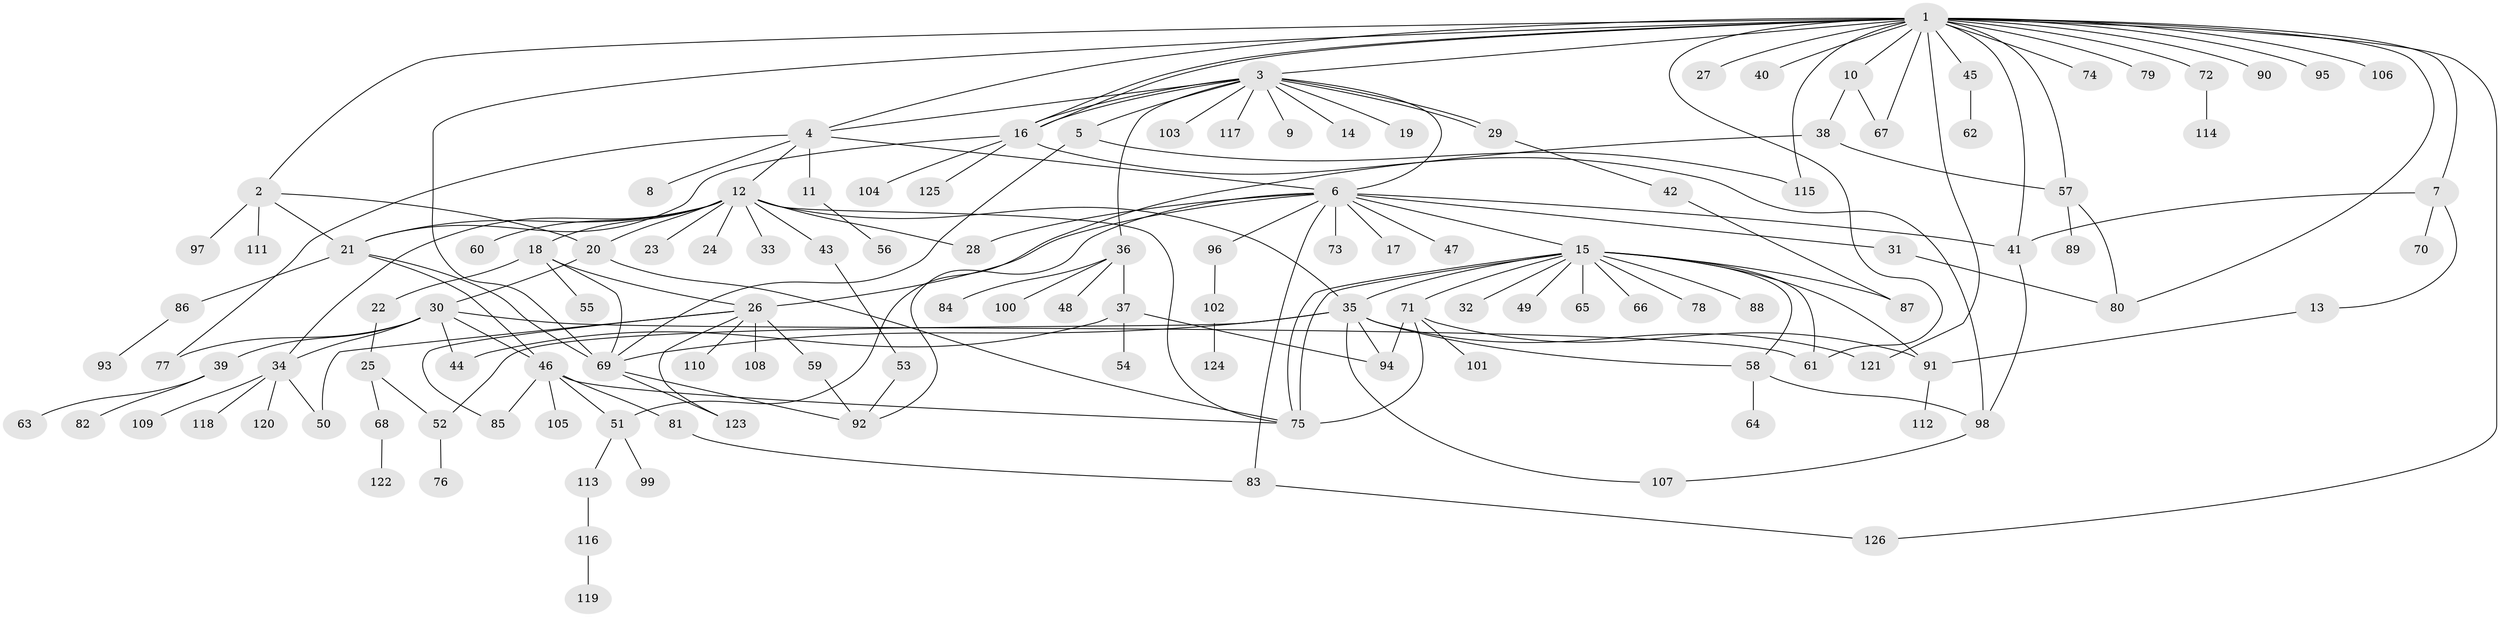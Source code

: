 // Generated by graph-tools (version 1.1) at 2025/11/02/27/25 16:11:13]
// undirected, 126 vertices, 179 edges
graph export_dot {
graph [start="1"]
  node [color=gray90,style=filled];
  1;
  2;
  3;
  4;
  5;
  6;
  7;
  8;
  9;
  10;
  11;
  12;
  13;
  14;
  15;
  16;
  17;
  18;
  19;
  20;
  21;
  22;
  23;
  24;
  25;
  26;
  27;
  28;
  29;
  30;
  31;
  32;
  33;
  34;
  35;
  36;
  37;
  38;
  39;
  40;
  41;
  42;
  43;
  44;
  45;
  46;
  47;
  48;
  49;
  50;
  51;
  52;
  53;
  54;
  55;
  56;
  57;
  58;
  59;
  60;
  61;
  62;
  63;
  64;
  65;
  66;
  67;
  68;
  69;
  70;
  71;
  72;
  73;
  74;
  75;
  76;
  77;
  78;
  79;
  80;
  81;
  82;
  83;
  84;
  85;
  86;
  87;
  88;
  89;
  90;
  91;
  92;
  93;
  94;
  95;
  96;
  97;
  98;
  99;
  100;
  101;
  102;
  103;
  104;
  105;
  106;
  107;
  108;
  109;
  110;
  111;
  112;
  113;
  114;
  115;
  116;
  117;
  118;
  119;
  120;
  121;
  122;
  123;
  124;
  125;
  126;
  1 -- 2;
  1 -- 3;
  1 -- 4;
  1 -- 7;
  1 -- 10;
  1 -- 16;
  1 -- 16;
  1 -- 27;
  1 -- 40;
  1 -- 41;
  1 -- 45;
  1 -- 57;
  1 -- 61;
  1 -- 67;
  1 -- 69;
  1 -- 72;
  1 -- 74;
  1 -- 79;
  1 -- 80;
  1 -- 90;
  1 -- 95;
  1 -- 106;
  1 -- 115;
  1 -- 121;
  1 -- 126;
  2 -- 20;
  2 -- 21;
  2 -- 97;
  2 -- 111;
  3 -- 4;
  3 -- 5;
  3 -- 6;
  3 -- 9;
  3 -- 14;
  3 -- 16;
  3 -- 16;
  3 -- 19;
  3 -- 29;
  3 -- 29;
  3 -- 36;
  3 -- 103;
  3 -- 117;
  4 -- 6;
  4 -- 8;
  4 -- 11;
  4 -- 12;
  4 -- 77;
  5 -- 69;
  5 -- 115;
  6 -- 15;
  6 -- 17;
  6 -- 26;
  6 -- 28;
  6 -- 31;
  6 -- 41;
  6 -- 47;
  6 -- 73;
  6 -- 83;
  6 -- 92;
  6 -- 96;
  7 -- 13;
  7 -- 41;
  7 -- 70;
  10 -- 38;
  10 -- 67;
  11 -- 56;
  12 -- 18;
  12 -- 20;
  12 -- 21;
  12 -- 23;
  12 -- 24;
  12 -- 28;
  12 -- 33;
  12 -- 34;
  12 -- 35;
  12 -- 43;
  12 -- 60;
  12 -- 75;
  13 -- 91;
  15 -- 32;
  15 -- 35;
  15 -- 49;
  15 -- 58;
  15 -- 61;
  15 -- 65;
  15 -- 66;
  15 -- 71;
  15 -- 75;
  15 -- 75;
  15 -- 78;
  15 -- 87;
  15 -- 88;
  15 -- 91;
  16 -- 21;
  16 -- 98;
  16 -- 104;
  16 -- 125;
  18 -- 22;
  18 -- 26;
  18 -- 55;
  18 -- 69;
  20 -- 30;
  20 -- 75;
  21 -- 46;
  21 -- 69;
  21 -- 86;
  22 -- 25;
  25 -- 52;
  25 -- 68;
  26 -- 50;
  26 -- 59;
  26 -- 85;
  26 -- 108;
  26 -- 110;
  26 -- 123;
  29 -- 42;
  30 -- 34;
  30 -- 39;
  30 -- 44;
  30 -- 46;
  30 -- 61;
  30 -- 77;
  31 -- 80;
  34 -- 50;
  34 -- 109;
  34 -- 118;
  34 -- 120;
  35 -- 52;
  35 -- 58;
  35 -- 69;
  35 -- 94;
  35 -- 107;
  35 -- 121;
  36 -- 37;
  36 -- 48;
  36 -- 84;
  36 -- 100;
  37 -- 44;
  37 -- 54;
  37 -- 94;
  38 -- 51;
  38 -- 57;
  39 -- 63;
  39 -- 82;
  41 -- 98;
  42 -- 87;
  43 -- 53;
  45 -- 62;
  46 -- 51;
  46 -- 75;
  46 -- 81;
  46 -- 85;
  46 -- 105;
  51 -- 99;
  51 -- 113;
  52 -- 76;
  53 -- 92;
  57 -- 80;
  57 -- 89;
  58 -- 64;
  58 -- 98;
  59 -- 92;
  68 -- 122;
  69 -- 92;
  69 -- 123;
  71 -- 75;
  71 -- 91;
  71 -- 94;
  71 -- 101;
  72 -- 114;
  81 -- 83;
  83 -- 126;
  86 -- 93;
  91 -- 112;
  96 -- 102;
  98 -- 107;
  102 -- 124;
  113 -- 116;
  116 -- 119;
}
